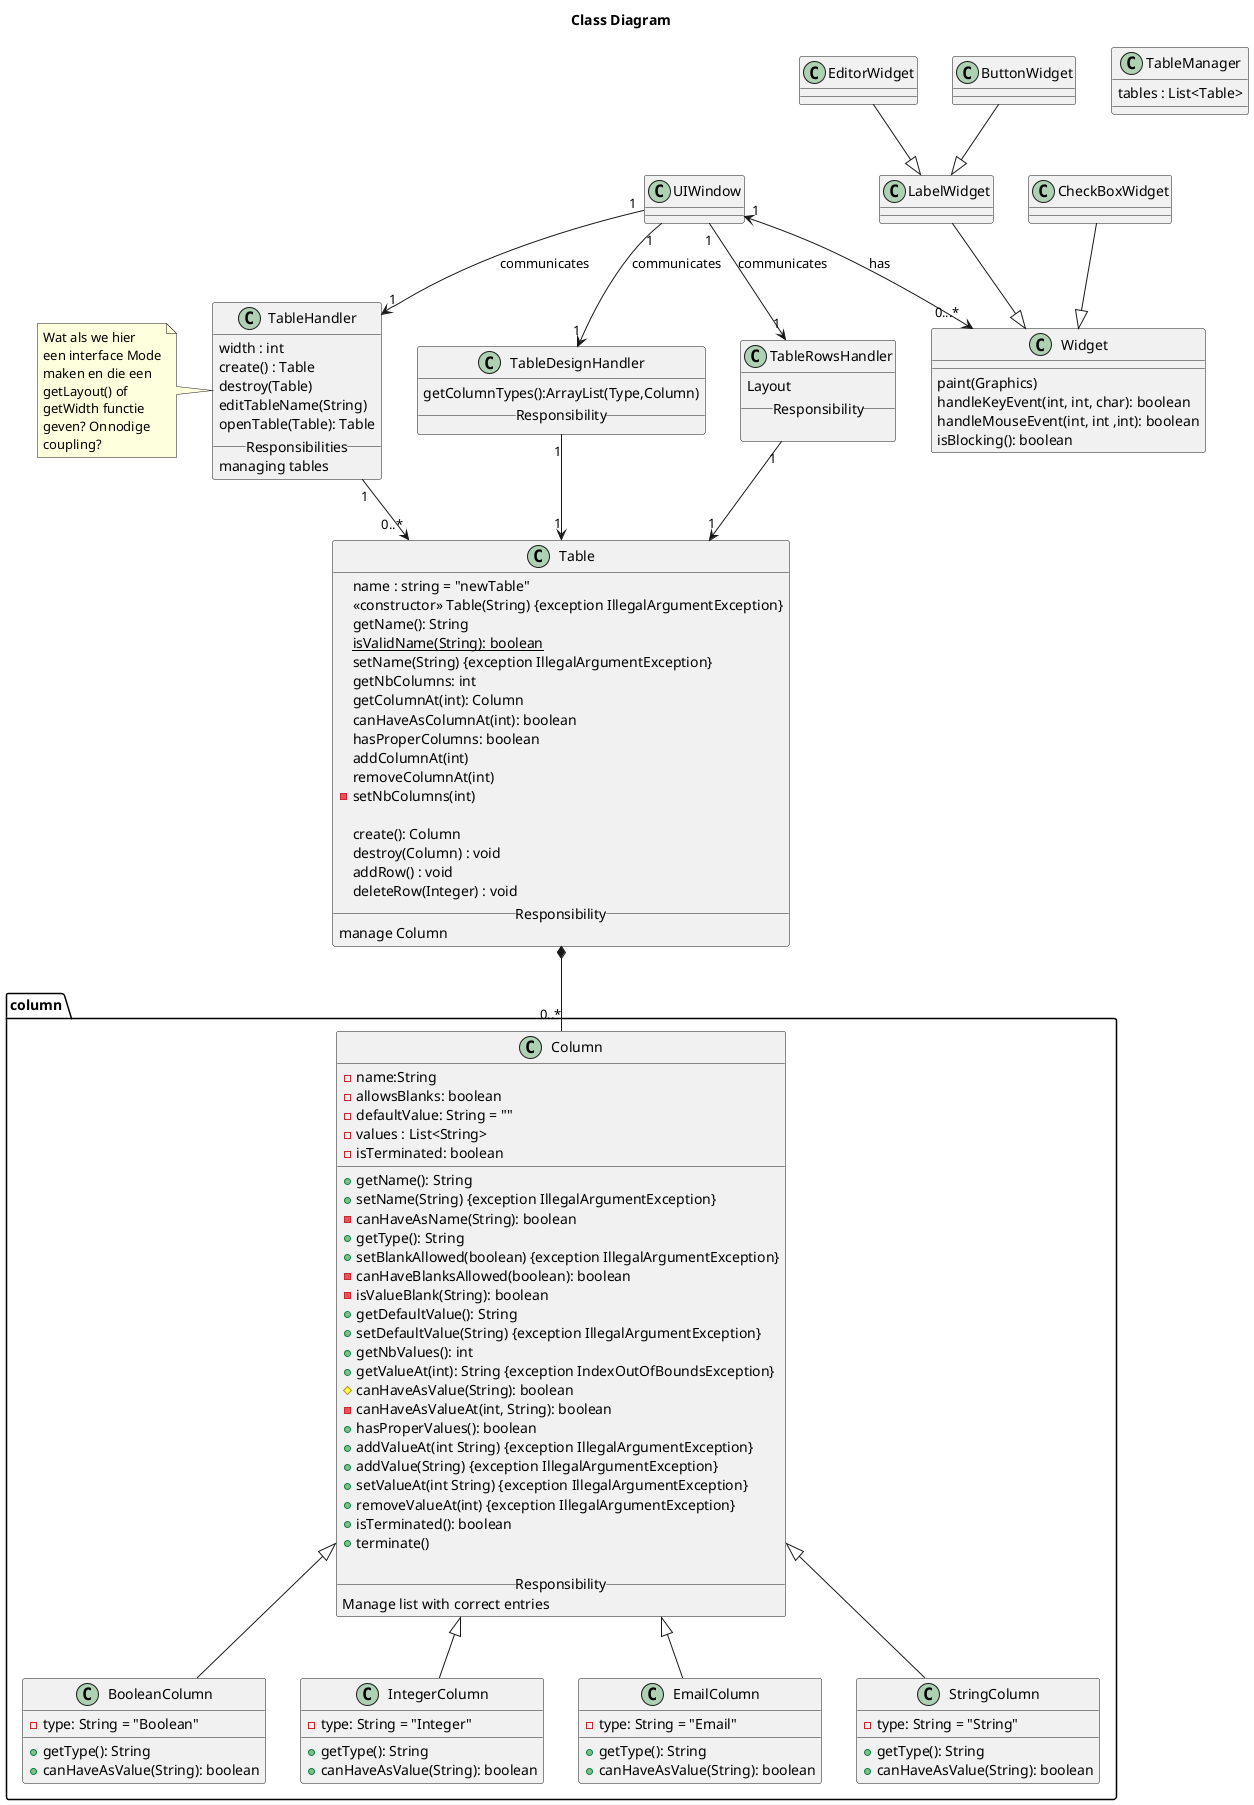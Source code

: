 @startuml
title Class Diagram

class Widget{
    paint(Graphics)
    handleKeyEvent(int, int, char): boolean
    handleMouseEvent(int, int ,int): boolean
    isBlocking(): boolean
}
UIWindow "1" <--> "0...*" Widget: has



class LabelWidget{
}
LabelWidget --|> Widget


class EditorWidget{
}
EditorWidget --|> LabelWidget

class CheckBoxWidget{
}
CheckBoxWidget --|> Widget
class ButtonWidget{
}
ButtonWidget --|> LabelWidget



class UIWindow{
}

UIWindow "1" --> "1" TableHandler:  communicates
UIWindow "1" --> "1" TableDesignHandler:  communicates
UIWindow "1" --> "1" TableRowsHandler:  communicates


class TableHandler{
    width : int
    create() : Table
    destroy(Table)
    editTableName(String)
    openTable(Table): Table
    __Responsibilities__
    managing tables
}
note left
    Wat als we hier
    een interface Mode
    maken en die een
    getLayout() of
    getWidth functie
    geven? Onnodige
    coupling?
end note
TableHandler "1" --> "0..*" Table
TableDesignHandler "1" --> "1" Table
TableRowsHandler "1" --> "1" Table


class TableDesignHandler{
    getColumnTypes():ArrayList(Type,Column)
__Responsibility__
}

class TableRowsHandler{
    Layout
__Responsibility__

}

class TableManager{
tables : List<Table>
}

class Table{
    name : string = "newTable"
    <<constructor>> Table(String) {exception IllegalArgumentException}
    getName(): String
    isValidName(String): boolean {static}
    setName(String) {exception IllegalArgumentException}
    getNbColumns: int
    getColumnAt(int): Column
    canHaveAsColumnAt(int): boolean
    hasProperColumns: boolean
    addColumnAt(int)
    removeColumnAt(int)
    - setNbColumns(int)

    create(): Column
    destroy(Column) : void
    addRow() : void
    deleteRow(Integer) : void
__Responsibility__
manage Column
}

package "column" {

    Column <|-- BooleanColumn
    Column <|-- IntegerColumn
    Column <|-- EmailColumn
    Column <|-- StringColumn

    class Column{
        -name:String
        -allowsBlanks: boolean
        -defaultValue: String = ""
        -values : List<String>
        -isTerminated: boolean
        __
        +getName(): String
        +setName(String) {exception IllegalArgumentException}
        -canHaveAsName(String): boolean
        +getType(): String
        +setBlankAllowed(boolean) {exception IllegalArgumentException}
        -canHaveBlanksAllowed(boolean): boolean
        -isValueBlank(String): boolean
        +getDefaultValue(): String
        +setDefaultValue(String) {exception IllegalArgumentException}
        +getNbValues(): int
        +getValueAt(int): String {exception IndexOutOfBoundsException}
        #canHaveAsValue(String): boolean
        -canHaveAsValueAt(int, String): boolean
        +hasProperValues(): boolean
        +addValueAt(int String) {exception IllegalArgumentException}
        +addValue(String) {exception IllegalArgumentException}
        +setValueAt(int String) {exception IllegalArgumentException}
        +removeValueAt(int) {exception IllegalArgumentException}
        +isTerminated(): boolean
        +terminate()

    __Responsibility__
    Manage list with correct entries
    }

    Table *-- "0..*" Column

    class BooleanColumn{
        -type: String = "Boolean"
        __
        +getType(): String
        +canHaveAsValue(String): boolean
    }
    class StringColumn{
        -type: String = "String"
        __
        +getType(): String
        +canHaveAsValue(String): boolean
    }
    class EmailColumn{
        -type: String = "Email"
        __
        +getType(): String
        +canHaveAsValue(String): boolean
    }
    class IntegerColumn{
        -type: String = "Integer"
        __
        +getType(): String
        +canHaveAsValue(String): boolean
    }
}
@enduml
